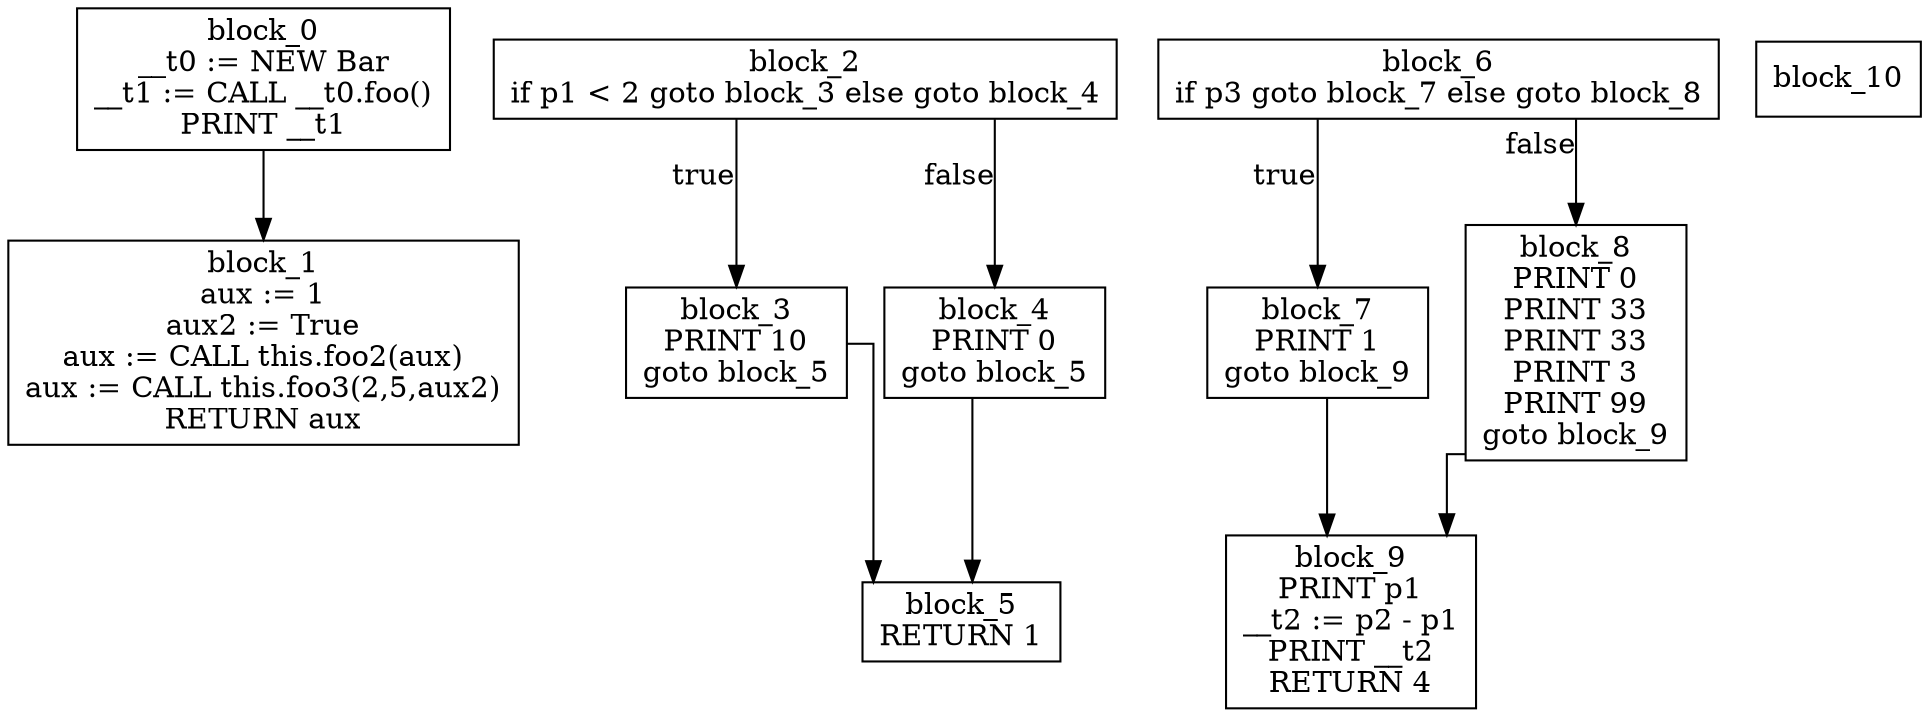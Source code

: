 digraph CFG {
graph [splines=ortho];
node [shape=box];
block_0 -> block_1;
block_0 [label="block_0\n__t0 := NEW Bar\n__t1 := CALL __t0.foo()\nPRINT __t1\n"];
block_1 [label="block_1\naux := 1\naux2 := True\naux := CALL this.foo2(aux)\naux := CALL this.foo3(2,5,aux2)\nRETURN aux\n"];
block_2 -> block_3 [xlabel="true"];
block_2 -> block_4 [xlabel="false"];
block_2 [label="block_2\nif p1 < 2 goto block_3 else goto block_4\n"];
block_3 -> block_5;
block_3 [label="block_3\nPRINT 10\ngoto block_5\n"];
block_4 -> block_5;
block_4 [label="block_4\nPRINT 0\ngoto block_5\n"];
block_5 [label="block_5\nRETURN 1\n"];
block_6 -> block_7 [xlabel="true"];
block_6 -> block_8 [xlabel="false"];
block_6 [label="block_6\nif p3 goto block_7 else goto block_8\n"];
block_7 -> block_9;
block_7 [label="block_7\nPRINT 1\ngoto block_9\n"];
block_8 -> block_9;
block_8 [label="block_8\nPRINT 0\nPRINT 33\nPRINT 33\nPRINT 3\nPRINT 99\ngoto block_9\n"];
block_9 [label="block_9\nPRINT p1\n__t2 := p2 - p1\nPRINT __t2\nRETURN 4\n"];
block_10 [label="block_10\n"];
}

